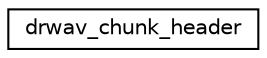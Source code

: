digraph "Graphical Class Hierarchy"
{
 // LATEX_PDF_SIZE
  edge [fontname="Helvetica",fontsize="10",labelfontname="Helvetica",labelfontsize="10"];
  node [fontname="Helvetica",fontsize="10",shape=record];
  rankdir="LR";
  Node0 [label="drwav_chunk_header",height=0.2,width=0.4,color="black", fillcolor="white", style="filled",URL="$structdrwav__chunk__header.html",tooltip=" "];
}

